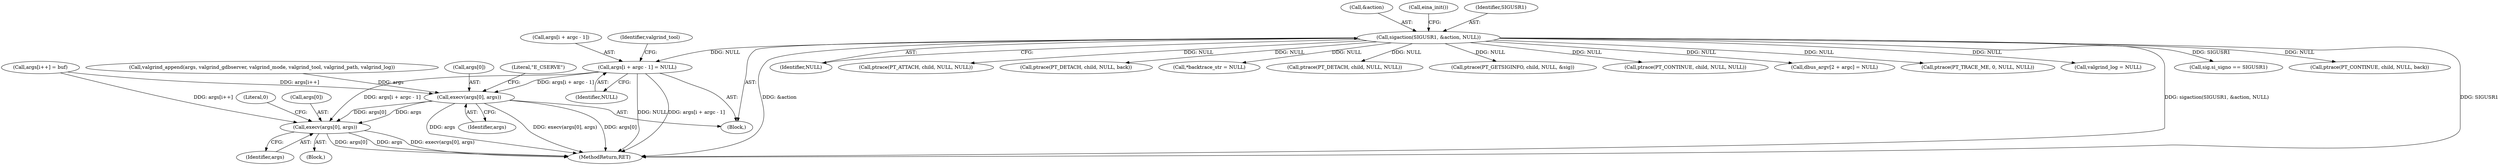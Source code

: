 digraph "0_enlightment_bb4a21e98656fe2c7d98ba2163e6defe9a630e2b@array" {
"1000603" [label="(Call,args[i + argc - 1] = NULL)"];
"1000185" [label="(Call,sigaction(SIGUSR1, &action, NULL))"];
"1000619" [label="(Call,execv(args[0], args))"];
"1000664" [label="(Call,execv(args[0], args))"];
"1000189" [label="(Identifier,NULL)"];
"1000587" [label="(Call,args[i++] = buf)"];
"1000580" [label="(Call,valgrind_append(args, valgrind_gdbserver, valgrind_mode, valgrind_tool, valgrind_path, valgrind_log))"];
"1000670" [label="(Literal,0)"];
"1000604" [label="(Call,args[i + argc - 1])"];
"1000185" [label="(Call,sigaction(SIGUSR1, &action, NULL))"];
"1000614" [label="(Identifier,valgrind_tool)"];
"1000668" [label="(Identifier,args)"];
"1000665" [label="(Call,args[0])"];
"1000620" [label="(Call,args[0])"];
"1000685" [label="(Call,ptrace(PT_ATTACH, child, NULL, NULL))"];
"1000611" [label="(Identifier,NULL)"];
"1000619" [label="(Call,execv(args[0], args))"];
"1000856" [label="(Call,ptrace(PT_DETACH, child, NULL, back))"];
"1000664" [label="(Call,execv(args[0], args))"];
"1000757" [label="(Call,*backtrace_str = NULL)"];
"1000987" [label="(Call,ptrace(PT_DETACH, child, NULL, NULL))"];
"1000771" [label="(Call,ptrace(PT_GETSIGINFO, child, NULL, &sig))"];
"1000187" [label="(Call,&action)"];
"1001056" [label="(MethodReturn,RET)"];
"1000190" [label="(Call,eina_init())"];
"1000707" [label="(Call,ptrace(PT_CONTINUE, child, NULL, NULL))"];
"1000655" [label="(Block,)"];
"1000226" [label="(Call,dbus_argv[2 + argc] = NULL)"];
"1000659" [label="(Call,ptrace(PT_TRACE_ME, 0, NULL, NULL))"];
"1000329" [label="(Call,valgrind_log = NULL)"];
"1000120" [label="(Block,)"];
"1000623" [label="(Identifier,args)"];
"1000794" [label="(Call,sig.si_signo == SIGUSR1)"];
"1000626" [label="(Literal,\"E_CSERVE\")"];
"1000603" [label="(Call,args[i + argc - 1] = NULL)"];
"1000847" [label="(Call,ptrace(PT_CONTINUE, child, NULL, back))"];
"1000186" [label="(Identifier,SIGUSR1)"];
"1000603" -> "1000120"  [label="AST: "];
"1000603" -> "1000611"  [label="CFG: "];
"1000604" -> "1000603"  [label="AST: "];
"1000611" -> "1000603"  [label="AST: "];
"1000614" -> "1000603"  [label="CFG: "];
"1000603" -> "1001056"  [label="DDG: NULL"];
"1000603" -> "1001056"  [label="DDG: args[i + argc - 1]"];
"1000185" -> "1000603"  [label="DDG: NULL"];
"1000603" -> "1000619"  [label="DDG: args[i + argc - 1]"];
"1000603" -> "1000664"  [label="DDG: args[i + argc - 1]"];
"1000185" -> "1000120"  [label="AST: "];
"1000185" -> "1000189"  [label="CFG: "];
"1000186" -> "1000185"  [label="AST: "];
"1000187" -> "1000185"  [label="AST: "];
"1000189" -> "1000185"  [label="AST: "];
"1000190" -> "1000185"  [label="CFG: "];
"1000185" -> "1001056"  [label="DDG: SIGUSR1"];
"1000185" -> "1001056"  [label="DDG: &action"];
"1000185" -> "1001056"  [label="DDG: sigaction(SIGUSR1, &action, NULL)"];
"1000185" -> "1000226"  [label="DDG: NULL"];
"1000185" -> "1000329"  [label="DDG: NULL"];
"1000185" -> "1000659"  [label="DDG: NULL"];
"1000185" -> "1000685"  [label="DDG: NULL"];
"1000185" -> "1000707"  [label="DDG: NULL"];
"1000185" -> "1000757"  [label="DDG: NULL"];
"1000185" -> "1000771"  [label="DDG: NULL"];
"1000185" -> "1000794"  [label="DDG: SIGUSR1"];
"1000185" -> "1000847"  [label="DDG: NULL"];
"1000185" -> "1000856"  [label="DDG: NULL"];
"1000185" -> "1000987"  [label="DDG: NULL"];
"1000619" -> "1000120"  [label="AST: "];
"1000619" -> "1000623"  [label="CFG: "];
"1000620" -> "1000619"  [label="AST: "];
"1000623" -> "1000619"  [label="AST: "];
"1000626" -> "1000619"  [label="CFG: "];
"1000619" -> "1001056"  [label="DDG: args"];
"1000619" -> "1001056"  [label="DDG: execv(args[0], args)"];
"1000619" -> "1001056"  [label="DDG: args[0]"];
"1000587" -> "1000619"  [label="DDG: args[i++]"];
"1000580" -> "1000619"  [label="DDG: args"];
"1000619" -> "1000664"  [label="DDG: args"];
"1000619" -> "1000664"  [label="DDG: args[0]"];
"1000664" -> "1000655"  [label="AST: "];
"1000664" -> "1000668"  [label="CFG: "];
"1000665" -> "1000664"  [label="AST: "];
"1000668" -> "1000664"  [label="AST: "];
"1000670" -> "1000664"  [label="CFG: "];
"1000664" -> "1001056"  [label="DDG: args"];
"1000664" -> "1001056"  [label="DDG: execv(args[0], args)"];
"1000664" -> "1001056"  [label="DDG: args[0]"];
"1000587" -> "1000664"  [label="DDG: args[i++]"];
}
